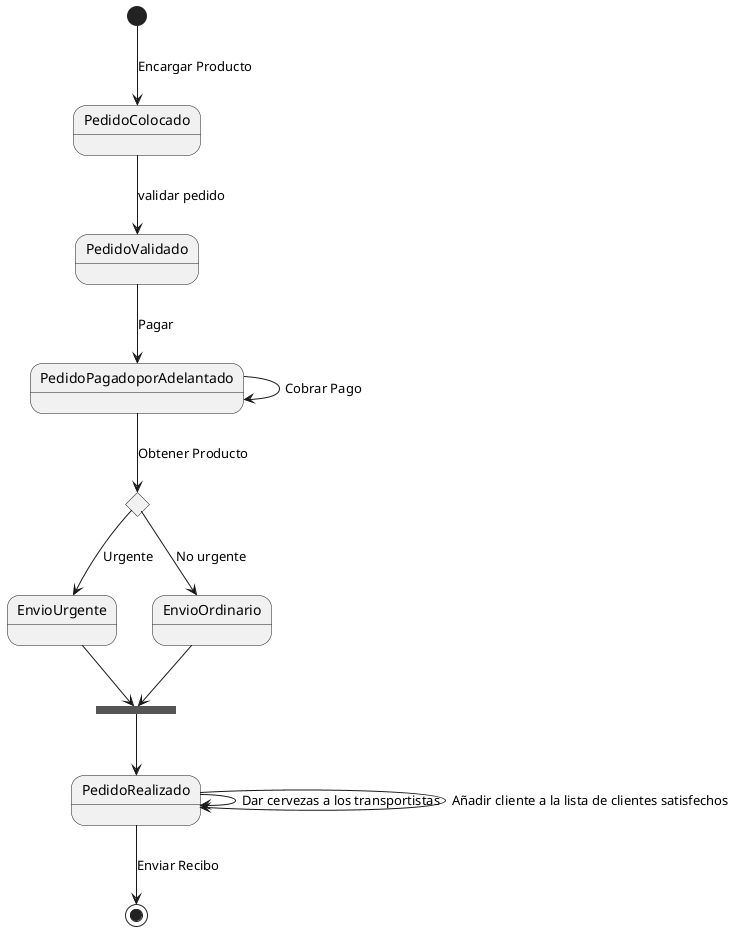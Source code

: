 @startuml
state Urgente <<choice>>
state Envio <<join>>

[*] --> PedidoColocado :Encargar Producto
PedidoColocado --> PedidoValidado: validar pedido
PedidoValidado --> PedidoPagadoporAdelantado: Pagar
PedidoPagadoporAdelantado --> PedidoPagadoporAdelantado: Cobrar Pago

PedidoPagadoporAdelantado--> Urgente <<choice>>:Obtener Producto
Urgente --> EnvioUrgente: Urgente
Urgente --> EnvioOrdinario: No urgente

EnvioUrgente-->Envio
EnvioOrdinario-->Envio
Envio--> PedidoRealizado

PedidoRealizado-->PedidoRealizado: Dar cervezas a los transportistas
PedidoRealizado-->PedidoRealizado: Añadir cliente a la lista de clientes satisfechos

PedidoRealizado--> [*]:Enviar Recibo



@enduml